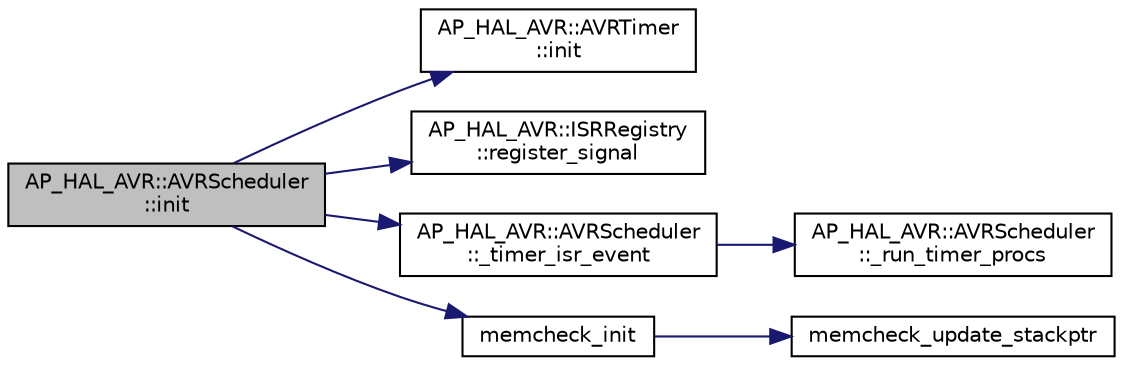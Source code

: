 digraph "AP_HAL_AVR::AVRScheduler::init"
{
 // INTERACTIVE_SVG=YES
  edge [fontname="Helvetica",fontsize="10",labelfontname="Helvetica",labelfontsize="10"];
  node [fontname="Helvetica",fontsize="10",shape=record];
  rankdir="LR";
  Node1 [label="AP_HAL_AVR::AVRScheduler\l::init",height=0.2,width=0.4,color="black", fillcolor="grey75", style="filled" fontcolor="black"];
  Node1 -> Node2 [color="midnightblue",fontsize="10",style="solid",fontname="Helvetica"];
  Node2 [label="AP_HAL_AVR::AVRTimer\l::init",height=0.2,width=0.4,color="black", fillcolor="white", style="filled",URL="$classAP__HAL__AVR_1_1AVRTimer.html#ada3395217beb0d79447fc555f94617c7"];
  Node1 -> Node3 [color="midnightblue",fontsize="10",style="solid",fontname="Helvetica"];
  Node3 [label="AP_HAL_AVR::ISRRegistry\l::register_signal",height=0.2,width=0.4,color="black", fillcolor="white", style="filled",URL="$classAP__HAL__AVR_1_1ISRRegistry.html#a77c06b5fc4e7974bc454523b14eaca50"];
  Node1 -> Node4 [color="midnightblue",fontsize="10",style="solid",fontname="Helvetica"];
  Node4 [label="AP_HAL_AVR::AVRScheduler\l::_timer_isr_event",height=0.2,width=0.4,color="black", fillcolor="white", style="filled",URL="$classAP__HAL__AVR_1_1AVRScheduler.html#a847b3f64f136a829e687812dd176ea66"];
  Node4 -> Node5 [color="midnightblue",fontsize="10",style="solid",fontname="Helvetica"];
  Node5 [label="AP_HAL_AVR::AVRScheduler\l::_run_timer_procs",height=0.2,width=0.4,color="black", fillcolor="white", style="filled",URL="$classAP__HAL__AVR_1_1AVRScheduler.html#a5b94a2e926f19bb969cc4d158d7ed1b7"];
  Node1 -> Node6 [color="midnightblue",fontsize="10",style="solid",fontname="Helvetica"];
  Node6 [label="memcheck_init",height=0.2,width=0.4,color="black", fillcolor="white", style="filled",URL="$memcheck_8cpp.html#aece0697dd661834c1cfac5c3223edd9f"];
  Node6 -> Node7 [color="midnightblue",fontsize="10",style="solid",fontname="Helvetica"];
  Node7 [label="memcheck_update_stackptr",height=0.2,width=0.4,color="black", fillcolor="white", style="filled",URL="$memcheck_8cpp.html#ad877c822db6b90086c3e74ea35b9d362"];
}
